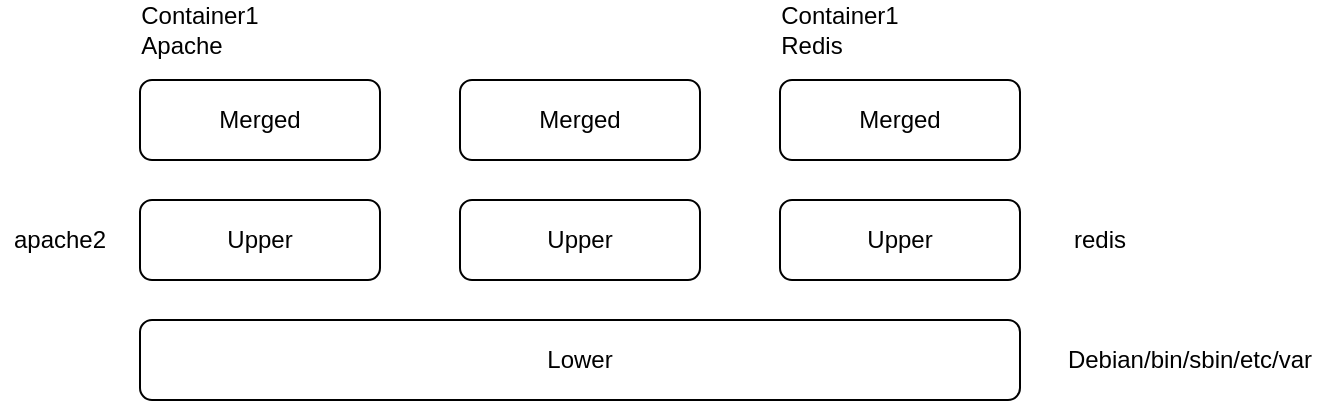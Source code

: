 <mxfile version="18.1.3" type="device" pages="2"><diagram id="Co43wuCjJmMh_CGOT01x" name="Page-1"><mxGraphModel dx="946" dy="512" grid="1" gridSize="10" guides="1" tooltips="1" connect="1" arrows="1" fold="1" page="1" pageScale="1" pageWidth="850" pageHeight="1100" math="0" shadow="0"><root><mxCell id="0"/><mxCell id="1" parent="0"/><mxCell id="r34bfJUbaCxzpQrqdRsZ-2" value="Merged" style="rounded=1;whiteSpace=wrap;html=1;" parent="1" vertex="1"><mxGeometry x="120" y="120" width="120" height="40" as="geometry"/></mxCell><mxCell id="r34bfJUbaCxzpQrqdRsZ-3" value="Upper" style="rounded=1;whiteSpace=wrap;html=1;" parent="1" vertex="1"><mxGeometry x="120" y="180" width="120" height="40" as="geometry"/></mxCell><mxCell id="r34bfJUbaCxzpQrqdRsZ-4" value="Merged" style="rounded=1;whiteSpace=wrap;html=1;" parent="1" vertex="1"><mxGeometry x="280" y="120" width="120" height="40" as="geometry"/></mxCell><mxCell id="r34bfJUbaCxzpQrqdRsZ-5" value="Upper" style="rounded=1;whiteSpace=wrap;html=1;" parent="1" vertex="1"><mxGeometry x="280" y="180" width="120" height="40" as="geometry"/></mxCell><mxCell id="r34bfJUbaCxzpQrqdRsZ-6" value="Merged" style="rounded=1;whiteSpace=wrap;html=1;" parent="1" vertex="1"><mxGeometry x="440" y="120" width="120" height="40" as="geometry"/></mxCell><mxCell id="r34bfJUbaCxzpQrqdRsZ-7" value="Upper" style="rounded=1;whiteSpace=wrap;html=1;" parent="1" vertex="1"><mxGeometry x="440" y="180" width="120" height="40" as="geometry"/></mxCell><mxCell id="r34bfJUbaCxzpQrqdRsZ-8" value="Lower" style="rounded=1;whiteSpace=wrap;html=1;" parent="1" vertex="1"><mxGeometry x="120" y="240" width="440" height="40" as="geometry"/></mxCell><mxCell id="r34bfJUbaCxzpQrqdRsZ-9" value="Container1&lt;br&gt;&lt;div style=&quot;text-align: left&quot;&gt;&lt;span&gt;Apache&lt;/span&gt;&lt;/div&gt;" style="text;html=1;strokeColor=none;fillColor=none;align=center;verticalAlign=middle;whiteSpace=wrap;rounded=0;" parent="1" vertex="1"><mxGeometry x="120" y="80" width="60" height="30" as="geometry"/></mxCell><mxCell id="r34bfJUbaCxzpQrqdRsZ-10" value="Container1&lt;br&gt;&lt;div style=&quot;text-align: left&quot;&gt;Redis&lt;/div&gt;" style="text;html=1;strokeColor=none;fillColor=none;align=center;verticalAlign=middle;whiteSpace=wrap;rounded=0;" parent="1" vertex="1"><mxGeometry x="440" y="80" width="60" height="30" as="geometry"/></mxCell><mxCell id="r34bfJUbaCxzpQrqdRsZ-11" value="redis" style="text;html=1;strokeColor=none;fillColor=none;align=center;verticalAlign=middle;whiteSpace=wrap;rounded=0;" parent="1" vertex="1"><mxGeometry x="570" y="185" width="60" height="30" as="geometry"/></mxCell><mxCell id="r34bfJUbaCxzpQrqdRsZ-12" value="Debian/bin/sbin/etc/var" style="text;html=1;strokeColor=none;fillColor=none;align=center;verticalAlign=middle;whiteSpace=wrap;rounded=0;" parent="1" vertex="1"><mxGeometry x="580" y="245" width="130" height="30" as="geometry"/></mxCell><mxCell id="r34bfJUbaCxzpQrqdRsZ-13" value="apache2" style="text;html=1;strokeColor=none;fillColor=none;align=center;verticalAlign=middle;whiteSpace=wrap;rounded=0;" parent="1" vertex="1"><mxGeometry x="50" y="185" width="60" height="30" as="geometry"/></mxCell></root></mxGraphModel></diagram><diagram id="QsRy6j8VFrIUOh9NAFRE" name="Page-2"><mxGraphModel dx="946" dy="512" grid="1" gridSize="10" guides="1" tooltips="1" connect="1" arrows="1" fold="1" page="1" pageScale="1" pageWidth="850" pageHeight="1100" math="0" shadow="0"><root><mxCell id="0"/><mxCell id="1" parent="0"/><mxCell id="WK3XL-3CogYyshE1CC7x-1" value="Guest3" style="whiteSpace=wrap;html=1;aspect=fixed;" vertex="1" parent="1"><mxGeometry x="80" y="80" width="80" height="80" as="geometry"/></mxCell><mxCell id="WK3XL-3CogYyshE1CC7x-2" value="Guest2" style="whiteSpace=wrap;html=1;aspect=fixed;" vertex="1" parent="1"><mxGeometry x="80" y="180" width="80" height="80" as="geometry"/></mxCell><mxCell id="WK3XL-3CogYyshE1CC7x-3" value="Guest1" style="whiteSpace=wrap;html=1;aspect=fixed;" vertex="1" parent="1"><mxGeometry x="80" y="280" width="80" height="80" as="geometry"/></mxCell><mxCell id="WK3XL-3CogYyshE1CC7x-5" value="VMM" style="rounded=0;whiteSpace=wrap;html=1;" vertex="1" parent="1"><mxGeometry x="80" y="380" width="80" height="30" as="geometry"/></mxCell><mxCell id="WK3XL-3CogYyshE1CC7x-6" value="Host" style="rounded=0;whiteSpace=wrap;html=1;" vertex="1" parent="1"><mxGeometry x="80" y="430" width="80" height="30" as="geometry"/></mxCell><mxCell id="WK3XL-3CogYyshE1CC7x-7" value="App" style="rounded=0;whiteSpace=wrap;html=1;" vertex="1" parent="1"><mxGeometry x="200" y="200" width="80" height="40" as="geometry"/></mxCell></root></mxGraphModel></diagram></mxfile>